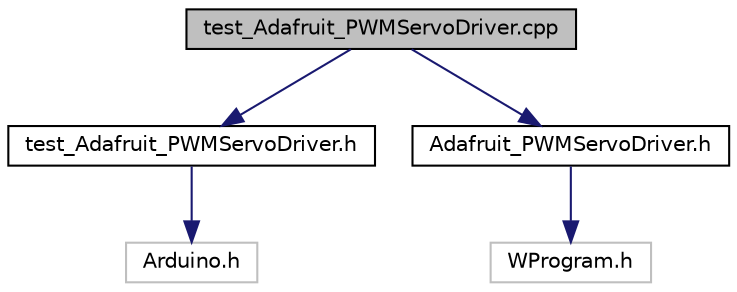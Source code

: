 digraph "test_Adafruit_PWMServoDriver.cpp"
{
 // INTERACTIVE_SVG=YES
  edge [fontname="Helvetica",fontsize="10",labelfontname="Helvetica",labelfontsize="10"];
  node [fontname="Helvetica",fontsize="10",shape=record];
  Node1 [label="test_Adafruit_PWMServoDriver.cpp",height=0.2,width=0.4,color="black", fillcolor="grey75", style="filled" fontcolor="black"];
  Node1 -> Node2 [color="midnightblue",fontsize="10",style="solid",fontname="Helvetica"];
  Node2 [label="test_Adafruit_PWMServoDriver.h",height=0.2,width=0.4,color="black", fillcolor="white", style="filled",URL="$test___adafruit___p_w_m_servo_driver_8h.html"];
  Node2 -> Node3 [color="midnightblue",fontsize="10",style="solid",fontname="Helvetica"];
  Node3 [label="Arduino.h",height=0.2,width=0.4,color="grey75", fillcolor="white", style="filled"];
  Node1 -> Node4 [color="midnightblue",fontsize="10",style="solid",fontname="Helvetica"];
  Node4 [label="Adafruit_PWMServoDriver.h",height=0.2,width=0.4,color="black", fillcolor="white", style="filled",URL="$_adafruit___p_w_m_servo_driver_8h.html"];
  Node4 -> Node5 [color="midnightblue",fontsize="10",style="solid",fontname="Helvetica"];
  Node5 [label="WProgram.h",height=0.2,width=0.4,color="grey75", fillcolor="white", style="filled"];
}
